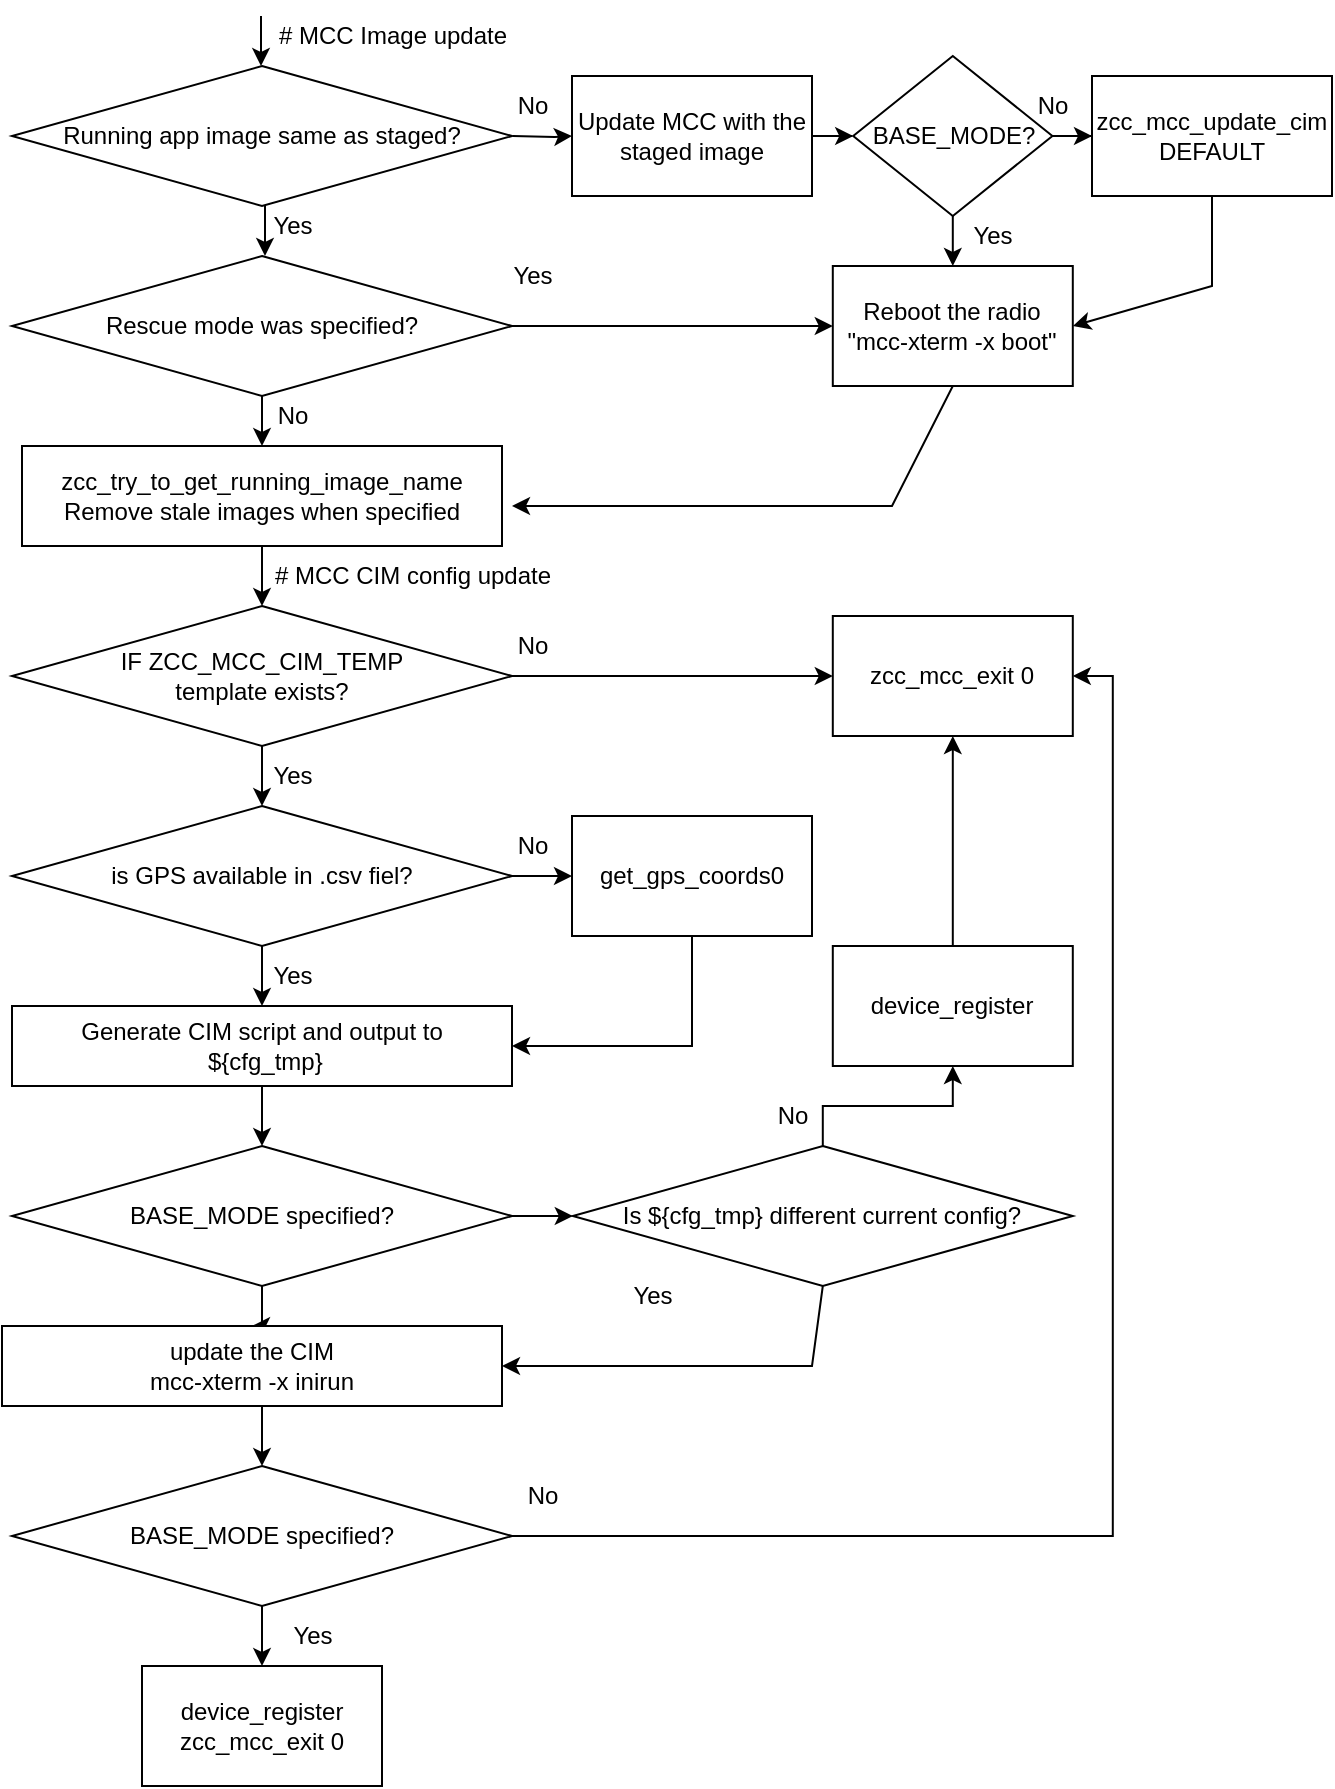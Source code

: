 <mxfile version="20.3.3" type="github">
  <diagram id="He15e3YWLe-SYebc_zrN" name="Page-1">
    <mxGraphModel dx="1038" dy="1659" grid="1" gridSize="10" guides="1" tooltips="1" connect="1" arrows="1" fold="1" page="1" pageScale="1" pageWidth="850" pageHeight="1100" math="0" shadow="0">
      <root>
        <mxCell id="0" />
        <mxCell id="1" parent="0" />
        <mxCell id="zKaXvbOO1B1zrBiY8Xn6-1" value="" style="edgeStyle=orthogonalEdgeStyle;rounded=0;orthogonalLoop=1;jettySize=auto;html=1;" edge="1" parent="1" target="zKaXvbOO1B1zrBiY8Xn6-2">
          <mxGeometry relative="1" as="geometry">
            <mxPoint x="450.4" y="55" as="sourcePoint" />
          </mxGeometry>
        </mxCell>
        <mxCell id="zKaXvbOO1B1zrBiY8Xn6-10" value="" style="edgeStyle=orthogonalEdgeStyle;rounded=0;orthogonalLoop=1;jettySize=auto;html=1;" edge="1" parent="1" source="zKaXvbOO1B1zrBiY8Xn6-2" target="zKaXvbOO1B1zrBiY8Xn6-9">
          <mxGeometry relative="1" as="geometry" />
        </mxCell>
        <mxCell id="zKaXvbOO1B1zrBiY8Xn6-2" value="Update MCC with the staged image" style="whiteSpace=wrap;html=1;" vertex="1" parent="1">
          <mxGeometry x="480" y="25" width="120" height="60" as="geometry" />
        </mxCell>
        <mxCell id="zKaXvbOO1B1zrBiY8Xn6-3" value="No" style="text;html=1;align=center;verticalAlign=middle;resizable=0;points=[];autosize=1;strokeColor=none;fillColor=none;" vertex="1" parent="1">
          <mxGeometry x="440" y="25" width="40" height="30" as="geometry" />
        </mxCell>
        <mxCell id="zKaXvbOO1B1zrBiY8Xn6-5" value="Running app image same as staged?" style="rhombus;whiteSpace=wrap;html=1;" vertex="1" parent="1">
          <mxGeometry x="200" y="20" width="250" height="70" as="geometry" />
        </mxCell>
        <mxCell id="zKaXvbOO1B1zrBiY8Xn6-6" value="" style="edgeStyle=orthogonalEdgeStyle;rounded=0;orthogonalLoop=1;jettySize=auto;html=1;" edge="1" parent="1">
          <mxGeometry relative="1" as="geometry">
            <mxPoint x="324.5" y="20" as="targetPoint" />
            <mxPoint x="324.5" y="-5" as="sourcePoint" />
          </mxGeometry>
        </mxCell>
        <mxCell id="zKaXvbOO1B1zrBiY8Xn6-7" value="Reboot the radio&lt;br&gt;&quot;mcc-xterm -x boot&quot;" style="whiteSpace=wrap;html=1;" vertex="1" parent="1">
          <mxGeometry x="610.4" y="120" width="120" height="60" as="geometry" />
        </mxCell>
        <mxCell id="zKaXvbOO1B1zrBiY8Xn6-12" value="" style="edgeStyle=orthogonalEdgeStyle;rounded=0;orthogonalLoop=1;jettySize=auto;html=1;" edge="1" parent="1" source="zKaXvbOO1B1zrBiY8Xn6-9" target="zKaXvbOO1B1zrBiY8Xn6-11">
          <mxGeometry relative="1" as="geometry" />
        </mxCell>
        <mxCell id="zKaXvbOO1B1zrBiY8Xn6-13" value="" style="edgeStyle=orthogonalEdgeStyle;rounded=0;orthogonalLoop=1;jettySize=auto;html=1;" edge="1" parent="1" source="zKaXvbOO1B1zrBiY8Xn6-9" target="zKaXvbOO1B1zrBiY8Xn6-7">
          <mxGeometry relative="1" as="geometry" />
        </mxCell>
        <mxCell id="zKaXvbOO1B1zrBiY8Xn6-9" value="BASE_MODE?" style="rhombus;whiteSpace=wrap;html=1;" vertex="1" parent="1">
          <mxGeometry x="620.6" y="15" width="99.6" height="80" as="geometry" />
        </mxCell>
        <mxCell id="zKaXvbOO1B1zrBiY8Xn6-11" value="zcc_mcc_update_cim DEFAULT" style="whiteSpace=wrap;html=1;" vertex="1" parent="1">
          <mxGeometry x="740" y="25" width="120" height="60" as="geometry" />
        </mxCell>
        <mxCell id="zKaXvbOO1B1zrBiY8Xn6-14" value="" style="endArrow=classic;html=1;rounded=0;entryX=1;entryY=0.5;entryDx=0;entryDy=0;exitX=0.5;exitY=1;exitDx=0;exitDy=0;" edge="1" parent="1" source="zKaXvbOO1B1zrBiY8Xn6-11" target="zKaXvbOO1B1zrBiY8Xn6-7">
          <mxGeometry width="50" height="50" relative="1" as="geometry">
            <mxPoint x="400" y="220" as="sourcePoint" />
            <mxPoint x="450" y="170" as="targetPoint" />
            <Array as="points">
              <mxPoint x="800" y="130" />
            </Array>
          </mxGeometry>
        </mxCell>
        <mxCell id="zKaXvbOO1B1zrBiY8Xn6-15" value="Yes" style="text;html=1;align=center;verticalAlign=middle;resizable=0;points=[];autosize=1;strokeColor=none;fillColor=none;" vertex="1" parent="1">
          <mxGeometry x="670" y="90" width="40" height="30" as="geometry" />
        </mxCell>
        <mxCell id="zKaXvbOO1B1zrBiY8Xn6-17" value="No" style="text;html=1;align=center;verticalAlign=middle;resizable=0;points=[];autosize=1;strokeColor=none;fillColor=none;" vertex="1" parent="1">
          <mxGeometry x="700" y="25" width="40" height="30" as="geometry" />
        </mxCell>
        <mxCell id="zKaXvbOO1B1zrBiY8Xn6-20" value="" style="edgeStyle=orthogonalEdgeStyle;rounded=0;orthogonalLoop=1;jettySize=auto;html=1;entryX=0;entryY=0.5;entryDx=0;entryDy=0;" edge="1" parent="1" source="zKaXvbOO1B1zrBiY8Xn6-18" target="zKaXvbOO1B1zrBiY8Xn6-7">
          <mxGeometry relative="1" as="geometry" />
        </mxCell>
        <mxCell id="zKaXvbOO1B1zrBiY8Xn6-26" value="" style="edgeStyle=orthogonalEdgeStyle;rounded=0;orthogonalLoop=1;jettySize=auto;html=1;" edge="1" parent="1" source="zKaXvbOO1B1zrBiY8Xn6-18" target="zKaXvbOO1B1zrBiY8Xn6-25">
          <mxGeometry relative="1" as="geometry" />
        </mxCell>
        <mxCell id="zKaXvbOO1B1zrBiY8Xn6-18" value="Rescue mode was specified?" style="rhombus;whiteSpace=wrap;html=1;" vertex="1" parent="1">
          <mxGeometry x="200" y="115" width="250" height="70" as="geometry" />
        </mxCell>
        <mxCell id="zKaXvbOO1B1zrBiY8Xn6-19" value="Yes" style="text;html=1;align=center;verticalAlign=middle;resizable=0;points=[];autosize=1;strokeColor=none;fillColor=none;" vertex="1" parent="1">
          <mxGeometry x="440" y="110" width="40" height="30" as="geometry" />
        </mxCell>
        <mxCell id="zKaXvbOO1B1zrBiY8Xn6-23" value="" style="edgeStyle=orthogonalEdgeStyle;rounded=0;orthogonalLoop=1;jettySize=auto;html=1;" edge="1" parent="1">
          <mxGeometry relative="1" as="geometry">
            <mxPoint x="326.5" y="115" as="targetPoint" />
            <mxPoint x="326.5" y="90" as="sourcePoint" />
          </mxGeometry>
        </mxCell>
        <mxCell id="zKaXvbOO1B1zrBiY8Xn6-24" value="Yes" style="text;html=1;align=center;verticalAlign=middle;resizable=0;points=[];autosize=1;strokeColor=none;fillColor=none;" vertex="1" parent="1">
          <mxGeometry x="320" y="85" width="40" height="30" as="geometry" />
        </mxCell>
        <mxCell id="zKaXvbOO1B1zrBiY8Xn6-25" value="zcc_try_to_get_running_image_name&lt;br&gt;Remove stale images when specified" style="whiteSpace=wrap;html=1;" vertex="1" parent="1">
          <mxGeometry x="205" y="210" width="240" height="50" as="geometry" />
        </mxCell>
        <mxCell id="zKaXvbOO1B1zrBiY8Xn6-27" value="# MCC Image update" style="text;html=1;align=center;verticalAlign=middle;resizable=0;points=[];autosize=1;strokeColor=none;fillColor=none;" vertex="1" parent="1">
          <mxGeometry x="320" y="-10" width="140" height="30" as="geometry" />
        </mxCell>
        <mxCell id="zKaXvbOO1B1zrBiY8Xn6-28" value="# MCC CIM config update" style="text;html=1;align=center;verticalAlign=middle;resizable=0;points=[];autosize=1;strokeColor=none;fillColor=none;" vertex="1" parent="1">
          <mxGeometry x="320" y="260" width="160" height="30" as="geometry" />
        </mxCell>
        <mxCell id="zKaXvbOO1B1zrBiY8Xn6-29" value="" style="endArrow=classic;html=1;rounded=0;exitX=0.5;exitY=1;exitDx=0;exitDy=0;" edge="1" parent="1" source="zKaXvbOO1B1zrBiY8Xn6-7">
          <mxGeometry width="50" height="50" relative="1" as="geometry">
            <mxPoint x="400" y="220" as="sourcePoint" />
            <mxPoint x="450" y="240" as="targetPoint" />
            <Array as="points">
              <mxPoint x="640" y="240" />
            </Array>
          </mxGeometry>
        </mxCell>
        <mxCell id="zKaXvbOO1B1zrBiY8Xn6-34" value="" style="edgeStyle=orthogonalEdgeStyle;rounded=0;orthogonalLoop=1;jettySize=auto;html=1;" edge="1" parent="1" source="zKaXvbOO1B1zrBiY8Xn6-30" target="zKaXvbOO1B1zrBiY8Xn6-33">
          <mxGeometry relative="1" as="geometry" />
        </mxCell>
        <mxCell id="zKaXvbOO1B1zrBiY8Xn6-30" value="IF ZCC_MCC_CIM_TEMP&lt;br&gt;template exists?" style="rhombus;whiteSpace=wrap;html=1;" vertex="1" parent="1">
          <mxGeometry x="200" y="290" width="250" height="70" as="geometry" />
        </mxCell>
        <mxCell id="zKaXvbOO1B1zrBiY8Xn6-32" value="" style="endArrow=classic;html=1;rounded=0;exitX=0.5;exitY=1;exitDx=0;exitDy=0;entryX=0.5;entryY=0;entryDx=0;entryDy=0;" edge="1" parent="1" source="zKaXvbOO1B1zrBiY8Xn6-25" target="zKaXvbOO1B1zrBiY8Xn6-30">
          <mxGeometry width="50" height="50" relative="1" as="geometry">
            <mxPoint x="400" y="210" as="sourcePoint" />
            <mxPoint x="450" y="160" as="targetPoint" />
          </mxGeometry>
        </mxCell>
        <mxCell id="zKaXvbOO1B1zrBiY8Xn6-33" value="zcc_mcc_exit 0" style="whiteSpace=wrap;html=1;" vertex="1" parent="1">
          <mxGeometry x="610.4" y="295" width="120" height="60" as="geometry" />
        </mxCell>
        <mxCell id="zKaXvbOO1B1zrBiY8Xn6-35" value="No" style="text;html=1;align=center;verticalAlign=middle;resizable=0;points=[];autosize=1;strokeColor=none;fillColor=none;" vertex="1" parent="1">
          <mxGeometry x="440" y="295" width="40" height="30" as="geometry" />
        </mxCell>
        <mxCell id="zKaXvbOO1B1zrBiY8Xn6-37" value="Yes" style="text;html=1;align=center;verticalAlign=middle;resizable=0;points=[];autosize=1;strokeColor=none;fillColor=none;" vertex="1" parent="1">
          <mxGeometry x="320" y="360" width="40" height="30" as="geometry" />
        </mxCell>
        <mxCell id="zKaXvbOO1B1zrBiY8Xn6-38" value="" style="edgeStyle=orthogonalEdgeStyle;rounded=0;orthogonalLoop=1;jettySize=auto;html=1;" edge="1" parent="1" source="zKaXvbOO1B1zrBiY8Xn6-39" target="zKaXvbOO1B1zrBiY8Xn6-41">
          <mxGeometry relative="1" as="geometry" />
        </mxCell>
        <mxCell id="zKaXvbOO1B1zrBiY8Xn6-39" value="is GPS available in .csv fiel?" style="rhombus;whiteSpace=wrap;html=1;" vertex="1" parent="1">
          <mxGeometry x="200" y="390" width="250" height="70" as="geometry" />
        </mxCell>
        <mxCell id="zKaXvbOO1B1zrBiY8Xn6-40" value="" style="endArrow=classic;html=1;rounded=0;exitX=0.5;exitY=1;exitDx=0;exitDy=0;entryX=0.5;entryY=0;entryDx=0;entryDy=0;" edge="1" parent="1" target="zKaXvbOO1B1zrBiY8Xn6-39">
          <mxGeometry width="50" height="50" relative="1" as="geometry">
            <mxPoint x="325" y="360" as="sourcePoint" />
            <mxPoint x="450" y="260" as="targetPoint" />
          </mxGeometry>
        </mxCell>
        <mxCell id="zKaXvbOO1B1zrBiY8Xn6-41" value="get_gps_coords0" style="whiteSpace=wrap;html=1;" vertex="1" parent="1">
          <mxGeometry x="480" y="395" width="120" height="60" as="geometry" />
        </mxCell>
        <mxCell id="zKaXvbOO1B1zrBiY8Xn6-42" value="No" style="text;html=1;align=center;verticalAlign=middle;resizable=0;points=[];autosize=1;strokeColor=none;fillColor=none;" vertex="1" parent="1">
          <mxGeometry x="440" y="395" width="40" height="30" as="geometry" />
        </mxCell>
        <mxCell id="zKaXvbOO1B1zrBiY8Xn6-43" value="Yes" style="text;html=1;align=center;verticalAlign=middle;resizable=0;points=[];autosize=1;strokeColor=none;fillColor=none;" vertex="1" parent="1">
          <mxGeometry x="320" y="460" width="40" height="30" as="geometry" />
        </mxCell>
        <mxCell id="zKaXvbOO1B1zrBiY8Xn6-46" value="" style="endArrow=classic;html=1;rounded=0;exitX=0.5;exitY=1;exitDx=0;exitDy=0;entryX=0.5;entryY=0;entryDx=0;entryDy=0;" edge="1" parent="1">
          <mxGeometry width="50" height="50" relative="1" as="geometry">
            <mxPoint x="325" y="460" as="sourcePoint" />
            <mxPoint x="325" y="490" as="targetPoint" />
          </mxGeometry>
        </mxCell>
        <mxCell id="zKaXvbOO1B1zrBiY8Xn6-49" value="Generate CIM script and output to&lt;br&gt;&amp;nbsp;${cfg_tmp}" style="whiteSpace=wrap;html=1;" vertex="1" parent="1">
          <mxGeometry x="200" y="490" width="250" height="40" as="geometry" />
        </mxCell>
        <mxCell id="zKaXvbOO1B1zrBiY8Xn6-60" value="" style="edgeStyle=orthogonalEdgeStyle;rounded=0;orthogonalLoop=1;jettySize=auto;html=1;" edge="1" parent="1" source="zKaXvbOO1B1zrBiY8Xn6-53" target="zKaXvbOO1B1zrBiY8Xn6-59">
          <mxGeometry relative="1" as="geometry" />
        </mxCell>
        <mxCell id="zKaXvbOO1B1zrBiY8Xn6-68" value="" style="edgeStyle=orthogonalEdgeStyle;rounded=0;orthogonalLoop=1;jettySize=auto;html=1;" edge="1" parent="1" source="zKaXvbOO1B1zrBiY8Xn6-53" target="zKaXvbOO1B1zrBiY8Xn6-62">
          <mxGeometry relative="1" as="geometry" />
        </mxCell>
        <mxCell id="zKaXvbOO1B1zrBiY8Xn6-53" value="BASE_MODE specified?" style="rhombus;whiteSpace=wrap;html=1;" vertex="1" parent="1">
          <mxGeometry x="200" y="560" width="250" height="70" as="geometry" />
        </mxCell>
        <mxCell id="zKaXvbOO1B1zrBiY8Xn6-54" value="" style="endArrow=classic;html=1;rounded=0;exitX=0.5;exitY=1;exitDx=0;exitDy=0;entryX=0.5;entryY=0;entryDx=0;entryDy=0;" edge="1" parent="1" target="zKaXvbOO1B1zrBiY8Xn6-53">
          <mxGeometry width="50" height="50" relative="1" as="geometry">
            <mxPoint x="325" y="530" as="sourcePoint" />
            <mxPoint x="450" y="430" as="targetPoint" />
          </mxGeometry>
        </mxCell>
        <mxCell id="zKaXvbOO1B1zrBiY8Xn6-66" value="" style="edgeStyle=orthogonalEdgeStyle;rounded=0;orthogonalLoop=1;jettySize=auto;html=1;" edge="1" parent="1" source="zKaXvbOO1B1zrBiY8Xn6-59" target="zKaXvbOO1B1zrBiY8Xn6-65">
          <mxGeometry relative="1" as="geometry" />
        </mxCell>
        <mxCell id="zKaXvbOO1B1zrBiY8Xn6-59" value="Is ${cfg_tmp} different current config?" style="rhombus;whiteSpace=wrap;html=1;" vertex="1" parent="1">
          <mxGeometry x="480.4" y="560" width="250" height="70" as="geometry" />
        </mxCell>
        <mxCell id="zKaXvbOO1B1zrBiY8Xn6-61" value="No" style="text;html=1;align=center;verticalAlign=middle;resizable=0;points=[];autosize=1;strokeColor=none;fillColor=none;" vertex="1" parent="1">
          <mxGeometry x="445" y="720" width="40" height="30" as="geometry" />
        </mxCell>
        <mxCell id="zKaXvbOO1B1zrBiY8Xn6-62" value="update the CIM&lt;br&gt;mcc-xterm -x inirun" style="whiteSpace=wrap;html=1;" vertex="1" parent="1">
          <mxGeometry x="195" y="650" width="250" height="40" as="geometry" />
        </mxCell>
        <mxCell id="zKaXvbOO1B1zrBiY8Xn6-63" value="" style="endArrow=classic;html=1;rounded=0;entryX=1;entryY=0.5;entryDx=0;entryDy=0;exitX=0.5;exitY=1;exitDx=0;exitDy=0;" edge="1" parent="1" source="zKaXvbOO1B1zrBiY8Xn6-59" target="zKaXvbOO1B1zrBiY8Xn6-62">
          <mxGeometry width="50" height="50" relative="1" as="geometry">
            <mxPoint x="460" y="700" as="sourcePoint" />
            <mxPoint x="510" y="650" as="targetPoint" />
            <Array as="points">
              <mxPoint x="600" y="670" />
            </Array>
          </mxGeometry>
        </mxCell>
        <mxCell id="zKaXvbOO1B1zrBiY8Xn6-64" value="Yes" style="text;html=1;align=center;verticalAlign=middle;resizable=0;points=[];autosize=1;strokeColor=none;fillColor=none;" vertex="1" parent="1">
          <mxGeometry x="500" y="620" width="40" height="30" as="geometry" />
        </mxCell>
        <mxCell id="zKaXvbOO1B1zrBiY8Xn6-81" value="" style="edgeStyle=orthogonalEdgeStyle;rounded=0;orthogonalLoop=1;jettySize=auto;html=1;" edge="1" parent="1" source="zKaXvbOO1B1zrBiY8Xn6-65" target="zKaXvbOO1B1zrBiY8Xn6-33">
          <mxGeometry relative="1" as="geometry" />
        </mxCell>
        <mxCell id="zKaXvbOO1B1zrBiY8Xn6-65" value="device_register" style="whiteSpace=wrap;html=1;" vertex="1" parent="1">
          <mxGeometry x="610.4" y="460" width="120" height="60" as="geometry" />
        </mxCell>
        <mxCell id="zKaXvbOO1B1zrBiY8Xn6-67" value="No" style="text;html=1;align=center;verticalAlign=middle;resizable=0;points=[];autosize=1;strokeColor=none;fillColor=none;" vertex="1" parent="1">
          <mxGeometry x="570.4" y="530" width="40" height="30" as="geometry" />
        </mxCell>
        <mxCell id="zKaXvbOO1B1zrBiY8Xn6-70" value="" style="edgeStyle=orthogonalEdgeStyle;rounded=0;orthogonalLoop=1;jettySize=auto;html=1;entryX=1;entryY=0.5;entryDx=0;entryDy=0;" edge="1" parent="1" source="zKaXvbOO1B1zrBiY8Xn6-72" target="zKaXvbOO1B1zrBiY8Xn6-33">
          <mxGeometry relative="1" as="geometry">
            <mxPoint x="480.4" y="755" as="targetPoint" />
          </mxGeometry>
        </mxCell>
        <mxCell id="zKaXvbOO1B1zrBiY8Xn6-78" value="" style="edgeStyle=orthogonalEdgeStyle;rounded=0;orthogonalLoop=1;jettySize=auto;html=1;" edge="1" parent="1" source="zKaXvbOO1B1zrBiY8Xn6-72" target="zKaXvbOO1B1zrBiY8Xn6-77">
          <mxGeometry relative="1" as="geometry" />
        </mxCell>
        <mxCell id="zKaXvbOO1B1zrBiY8Xn6-72" value="BASE_MODE specified?" style="rhombus;whiteSpace=wrap;html=1;" vertex="1" parent="1">
          <mxGeometry x="200" y="720" width="250" height="70" as="geometry" />
        </mxCell>
        <mxCell id="zKaXvbOO1B1zrBiY8Xn6-73" value="" style="endArrow=classic;html=1;rounded=0;exitX=0.5;exitY=1;exitDx=0;exitDy=0;entryX=0.5;entryY=0;entryDx=0;entryDy=0;" edge="1" parent="1" target="zKaXvbOO1B1zrBiY8Xn6-72">
          <mxGeometry width="50" height="50" relative="1" as="geometry">
            <mxPoint x="325" y="690" as="sourcePoint" />
            <mxPoint x="450" y="590" as="targetPoint" />
          </mxGeometry>
        </mxCell>
        <mxCell id="zKaXvbOO1B1zrBiY8Xn6-77" value="device_register&lt;br&gt;zcc_mcc_exit 0" style="whiteSpace=wrap;html=1;" vertex="1" parent="1">
          <mxGeometry x="265" y="820" width="120" height="60" as="geometry" />
        </mxCell>
        <mxCell id="zKaXvbOO1B1zrBiY8Xn6-79" value="Yes" style="text;html=1;align=center;verticalAlign=middle;resizable=0;points=[];autosize=1;strokeColor=none;fillColor=none;" vertex="1" parent="1">
          <mxGeometry x="330" y="790" width="40" height="30" as="geometry" />
        </mxCell>
        <mxCell id="zKaXvbOO1B1zrBiY8Xn6-80" value="" style="endArrow=classic;html=1;rounded=0;entryX=1;entryY=0.5;entryDx=0;entryDy=0;exitX=0.5;exitY=1;exitDx=0;exitDy=0;" edge="1" parent="1" source="zKaXvbOO1B1zrBiY8Xn6-41" target="zKaXvbOO1B1zrBiY8Xn6-49">
          <mxGeometry width="50" height="50" relative="1" as="geometry">
            <mxPoint x="540" y="460" as="sourcePoint" />
            <mxPoint x="510" y="340" as="targetPoint" />
            <Array as="points">
              <mxPoint x="540" y="510" />
            </Array>
          </mxGeometry>
        </mxCell>
        <mxCell id="zKaXvbOO1B1zrBiY8Xn6-82" value="No" style="text;html=1;align=center;verticalAlign=middle;resizable=0;points=[];autosize=1;strokeColor=none;fillColor=none;" vertex="1" parent="1">
          <mxGeometry x="320" y="180" width="40" height="30" as="geometry" />
        </mxCell>
      </root>
    </mxGraphModel>
  </diagram>
</mxfile>
